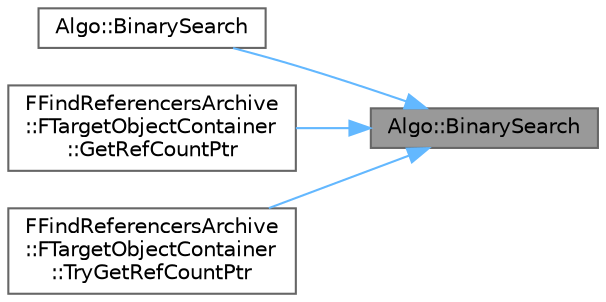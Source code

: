 digraph "Algo::BinarySearch"
{
 // INTERACTIVE_SVG=YES
 // LATEX_PDF_SIZE
  bgcolor="transparent";
  edge [fontname=Helvetica,fontsize=10,labelfontname=Helvetica,labelfontsize=10];
  node [fontname=Helvetica,fontsize=10,shape=box,height=0.2,width=0.4];
  rankdir="RL";
  Node1 [id="Node000001",label="Algo::BinarySearch",height=0.2,width=0.4,color="gray40", fillcolor="grey60", style="filled", fontcolor="black",tooltip="Returns index to the first found element matching a value in a range, the range must be sorted by <."];
  Node1 -> Node2 [id="edge1_Node000001_Node000002",dir="back",color="steelblue1",style="solid",tooltip=" "];
  Node2 [id="Node000002",label="Algo::BinarySearch",height=0.2,width=0.4,color="grey40", fillcolor="white", style="filled",URL="$db/d33/namespaceAlgo.html#a72a6ac4b4edeee33edbc10ae5d9539ec",tooltip=" "];
  Node1 -> Node3 [id="edge2_Node000001_Node000003",dir="back",color="steelblue1",style="solid",tooltip=" "];
  Node3 [id="Node000003",label="FFindReferencersArchive\l::FTargetObjectContainer\l::GetRefCountPtr",height=0.2,width=0.4,color="grey40", fillcolor="white", style="filled",URL="$d8/d28/classFFindReferencersArchive_1_1FTargetObjectContainer.html#a60fda2b07d4c67c330b5c28847302836",tooltip=" "];
  Node1 -> Node4 [id="edge3_Node000001_Node000004",dir="back",color="steelblue1",style="solid",tooltip=" "];
  Node4 [id="Node000004",label="FFindReferencersArchive\l::FTargetObjectContainer\l::TryGetRefCountPtr",height=0.2,width=0.4,color="grey40", fillcolor="white", style="filled",URL="$d8/d28/classFFindReferencersArchive_1_1FTargetObjectContainer.html#ad97202b61b65dd6122a28dcf6dcf860f",tooltip=" "];
}
